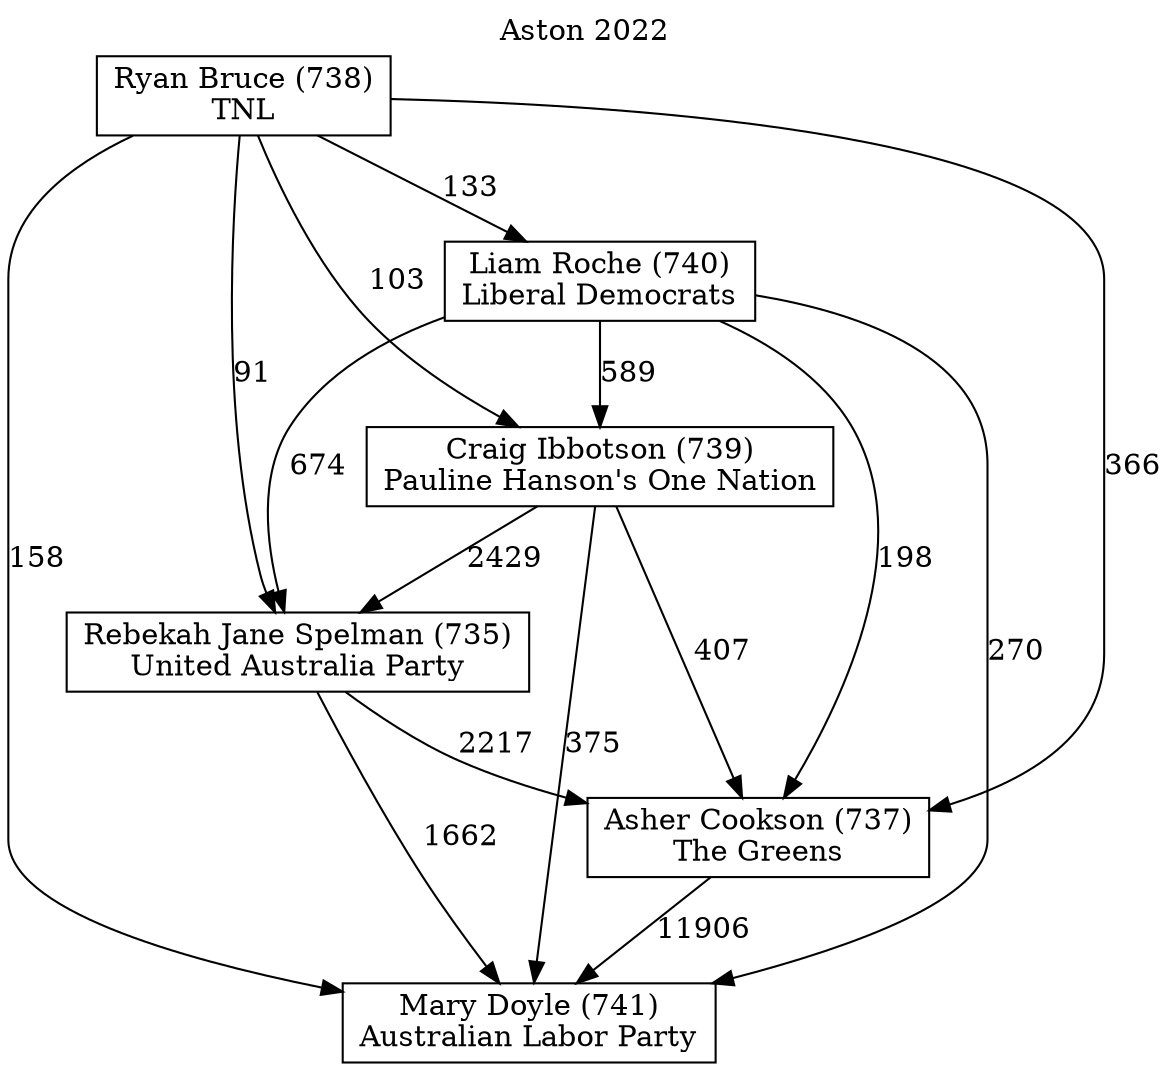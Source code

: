 // House preference flow
digraph "Mary Doyle (741)_Aston_2022" {
	graph [label="Aston 2022" labelloc=t mclimit=10]
	node [shape=box]
	"Mary Doyle (741)" [label="Mary Doyle (741)
Australian Labor Party"]
	"Asher Cookson (737)" [label="Asher Cookson (737)
The Greens"]
	"Rebekah Jane Spelman (735)" [label="Rebekah Jane Spelman (735)
United Australia Party"]
	"Craig Ibbotson (739)" [label="Craig Ibbotson (739)
Pauline Hanson's One Nation"]
	"Liam Roche (740)" [label="Liam Roche (740)
Liberal Democrats"]
	"Ryan Bruce (738)" [label="Ryan Bruce (738)
TNL"]
	"Asher Cookson (737)" -> "Mary Doyle (741)" [label=11906]
	"Rebekah Jane Spelman (735)" -> "Asher Cookson (737)" [label=2217]
	"Craig Ibbotson (739)" -> "Rebekah Jane Spelman (735)" [label=2429]
	"Liam Roche (740)" -> "Craig Ibbotson (739)" [label=589]
	"Ryan Bruce (738)" -> "Liam Roche (740)" [label=133]
	"Rebekah Jane Spelman (735)" -> "Mary Doyle (741)" [label=1662]
	"Craig Ibbotson (739)" -> "Mary Doyle (741)" [label=375]
	"Liam Roche (740)" -> "Mary Doyle (741)" [label=270]
	"Ryan Bruce (738)" -> "Mary Doyle (741)" [label=158]
	"Ryan Bruce (738)" -> "Craig Ibbotson (739)" [label=103]
	"Liam Roche (740)" -> "Rebekah Jane Spelman (735)" [label=674]
	"Ryan Bruce (738)" -> "Rebekah Jane Spelman (735)" [label=91]
	"Craig Ibbotson (739)" -> "Asher Cookson (737)" [label=407]
	"Liam Roche (740)" -> "Asher Cookson (737)" [label=198]
	"Ryan Bruce (738)" -> "Asher Cookson (737)" [label=366]
}
